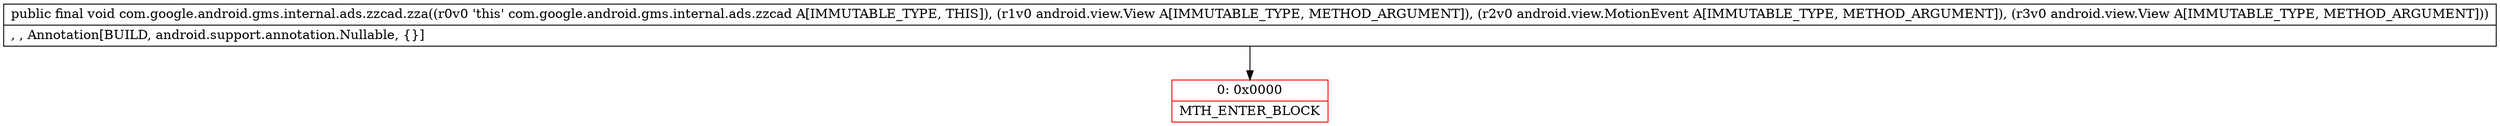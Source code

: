 digraph "CFG forcom.google.android.gms.internal.ads.zzcad.zza(Landroid\/view\/View;Landroid\/view\/MotionEvent;Landroid\/view\/View;)V" {
subgraph cluster_Region_883180510 {
label = "R(0)";
node [shape=record,color=blue];
}
Node_0 [shape=record,color=red,label="{0\:\ 0x0000|MTH_ENTER_BLOCK\l}"];
MethodNode[shape=record,label="{public final void com.google.android.gms.internal.ads.zzcad.zza((r0v0 'this' com.google.android.gms.internal.ads.zzcad A[IMMUTABLE_TYPE, THIS]), (r1v0 android.view.View A[IMMUTABLE_TYPE, METHOD_ARGUMENT]), (r2v0 android.view.MotionEvent A[IMMUTABLE_TYPE, METHOD_ARGUMENT]), (r3v0 android.view.View A[IMMUTABLE_TYPE, METHOD_ARGUMENT]))  | , , Annotation[BUILD, android.support.annotation.Nullable, \{\}]\l}"];
MethodNode -> Node_0;
}

